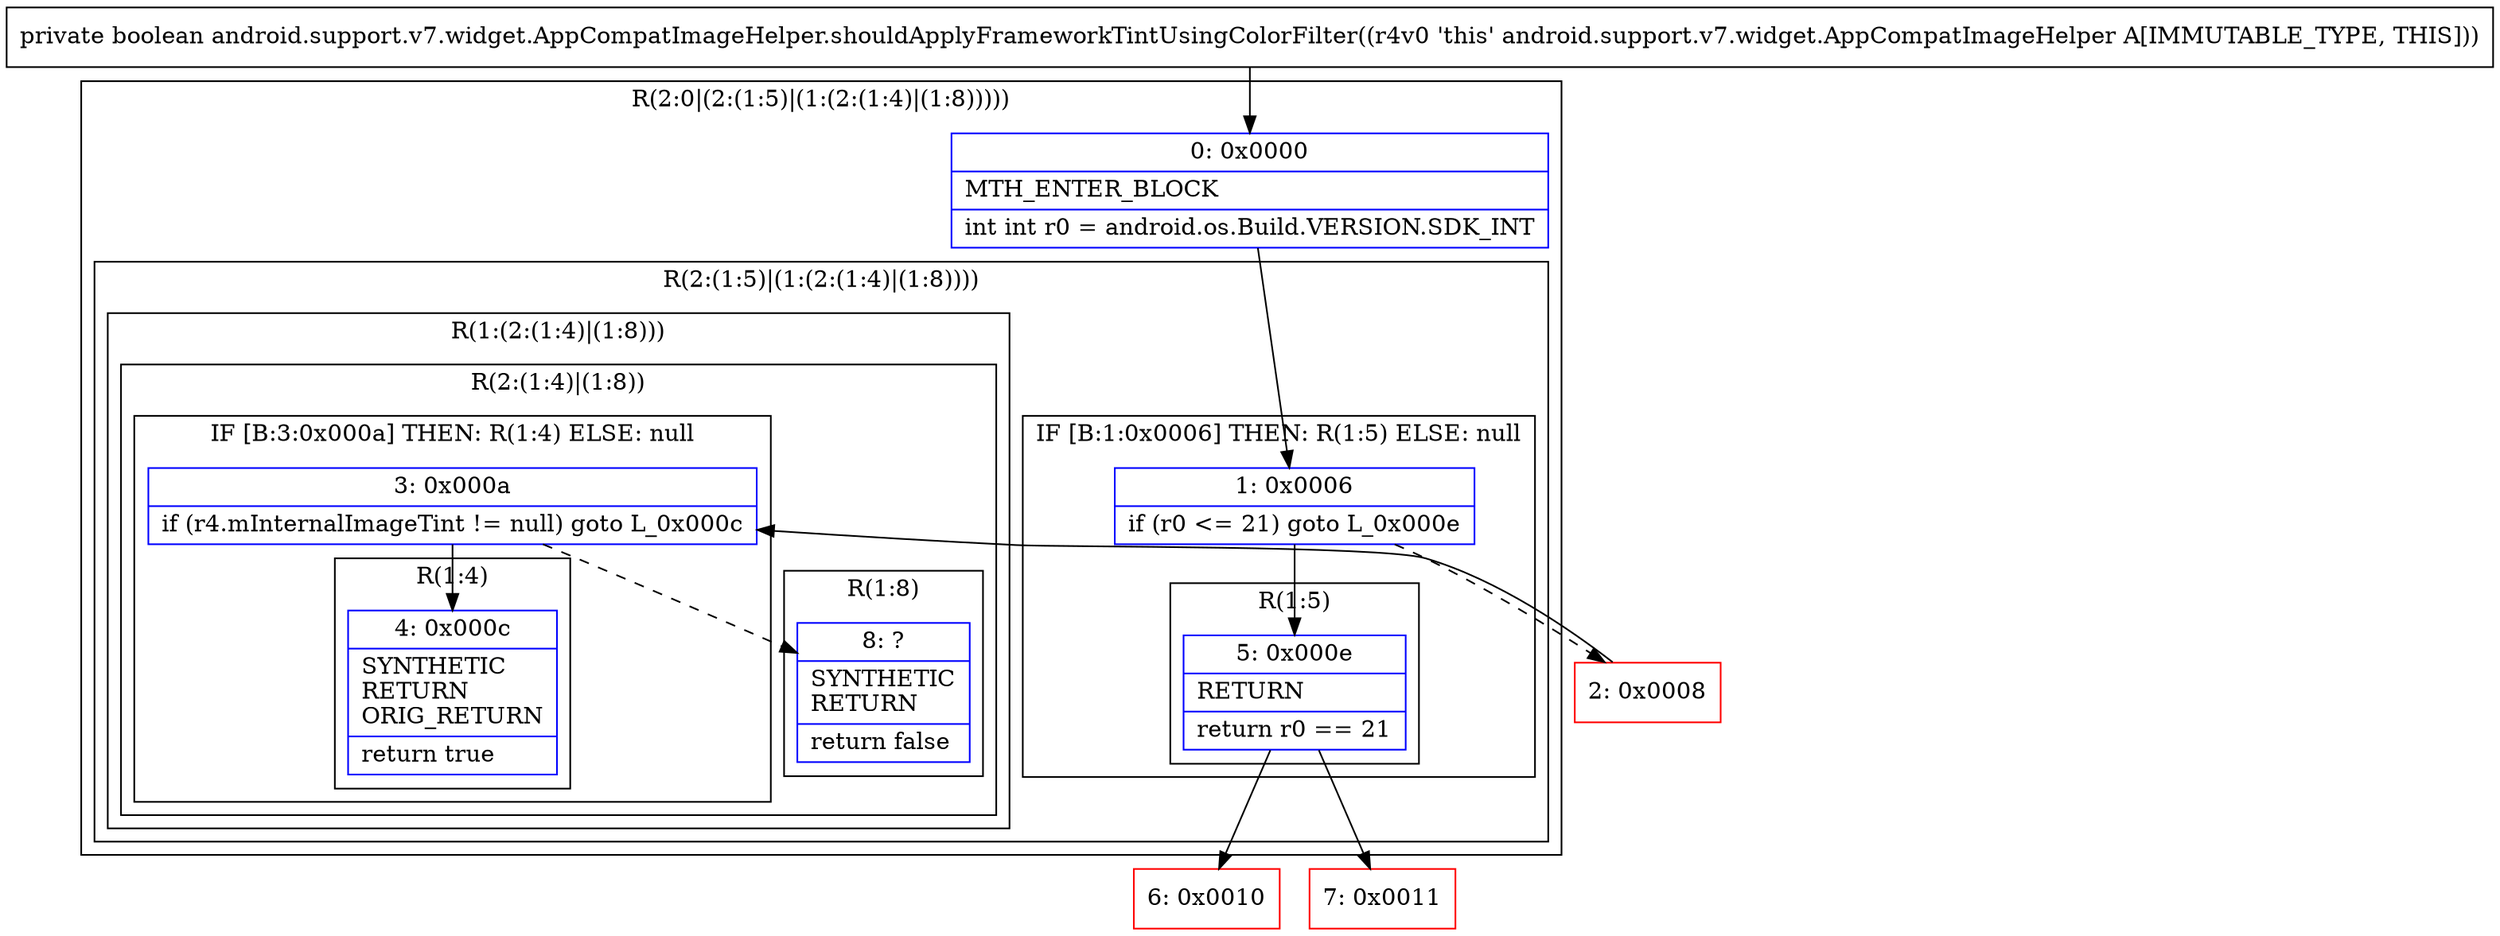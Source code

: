 digraph "CFG forandroid.support.v7.widget.AppCompatImageHelper.shouldApplyFrameworkTintUsingColorFilter()Z" {
subgraph cluster_Region_1161824109 {
label = "R(2:0|(2:(1:5)|(1:(2:(1:4)|(1:8)))))";
node [shape=record,color=blue];
Node_0 [shape=record,label="{0\:\ 0x0000|MTH_ENTER_BLOCK\l|int int r0 = android.os.Build.VERSION.SDK_INT\l}"];
subgraph cluster_Region_306234323 {
label = "R(2:(1:5)|(1:(2:(1:4)|(1:8))))";
node [shape=record,color=blue];
subgraph cluster_IfRegion_1858085477 {
label = "IF [B:1:0x0006] THEN: R(1:5) ELSE: null";
node [shape=record,color=blue];
Node_1 [shape=record,label="{1\:\ 0x0006|if (r0 \<= 21) goto L_0x000e\l}"];
subgraph cluster_Region_2006322607 {
label = "R(1:5)";
node [shape=record,color=blue];
Node_5 [shape=record,label="{5\:\ 0x000e|RETURN\l|return r0 == 21\l}"];
}
}
subgraph cluster_Region_451101936 {
label = "R(1:(2:(1:4)|(1:8)))";
node [shape=record,color=blue];
subgraph cluster_Region_1831208289 {
label = "R(2:(1:4)|(1:8))";
node [shape=record,color=blue];
subgraph cluster_IfRegion_633380254 {
label = "IF [B:3:0x000a] THEN: R(1:4) ELSE: null";
node [shape=record,color=blue];
Node_3 [shape=record,label="{3\:\ 0x000a|if (r4.mInternalImageTint != null) goto L_0x000c\l}"];
subgraph cluster_Region_822779054 {
label = "R(1:4)";
node [shape=record,color=blue];
Node_4 [shape=record,label="{4\:\ 0x000c|SYNTHETIC\lRETURN\lORIG_RETURN\l|return true\l}"];
}
}
subgraph cluster_Region_835619515 {
label = "R(1:8)";
node [shape=record,color=blue];
Node_8 [shape=record,label="{8\:\ ?|SYNTHETIC\lRETURN\l|return false\l}"];
}
}
}
}
}
Node_2 [shape=record,color=red,label="{2\:\ 0x0008}"];
Node_6 [shape=record,color=red,label="{6\:\ 0x0010}"];
Node_7 [shape=record,color=red,label="{7\:\ 0x0011}"];
MethodNode[shape=record,label="{private boolean android.support.v7.widget.AppCompatImageHelper.shouldApplyFrameworkTintUsingColorFilter((r4v0 'this' android.support.v7.widget.AppCompatImageHelper A[IMMUTABLE_TYPE, THIS])) }"];
MethodNode -> Node_0;
Node_0 -> Node_1;
Node_1 -> Node_2[style=dashed];
Node_1 -> Node_5;
Node_5 -> Node_6;
Node_5 -> Node_7;
Node_3 -> Node_4;
Node_3 -> Node_8[style=dashed];
Node_2 -> Node_3;
}

